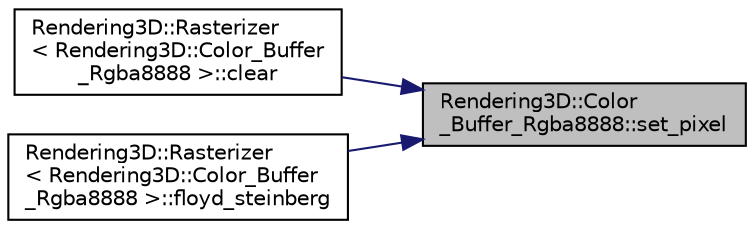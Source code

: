 digraph "Rendering3D::Color_Buffer_Rgba8888::set_pixel"
{
 // LATEX_PDF_SIZE
  edge [fontname="Helvetica",fontsize="10",labelfontname="Helvetica",labelfontsize="10"];
  node [fontname="Helvetica",fontsize="10",shape=record];
  rankdir="RL";
  Node1 [label="Rendering3D::Color\l_Buffer_Rgba8888::set_pixel",height=0.2,width=0.4,color="black", fillcolor="grey75", style="filled", fontcolor="black",tooltip=" "];
  Node1 -> Node2 [dir="back",color="midnightblue",fontsize="10",style="solid",fontname="Helvetica"];
  Node2 [label="Rendering3D::Rasterizer\l\< Rendering3D::Color_Buffer\l_Rgba8888 \>::clear",height=0.2,width=0.4,color="black", fillcolor="white", style="filled",URL="$class_rendering3_d_1_1_rasterizer.html#a8585eaa078f8b950fa86a41c2b639d9c",tooltip=" "];
  Node1 -> Node3 [dir="back",color="midnightblue",fontsize="10",style="solid",fontname="Helvetica"];
  Node3 [label="Rendering3D::Rasterizer\l\< Rendering3D::Color_Buffer\l_Rgba8888 \>::floyd_steinberg",height=0.2,width=0.4,color="black", fillcolor="white", style="filled",URL="$class_rendering3_d_1_1_rasterizer.html#a7c2ab7be6d80488a3eb4b1ae6c6e6485",tooltip="Apply floyd steinberg dithering."];
}
